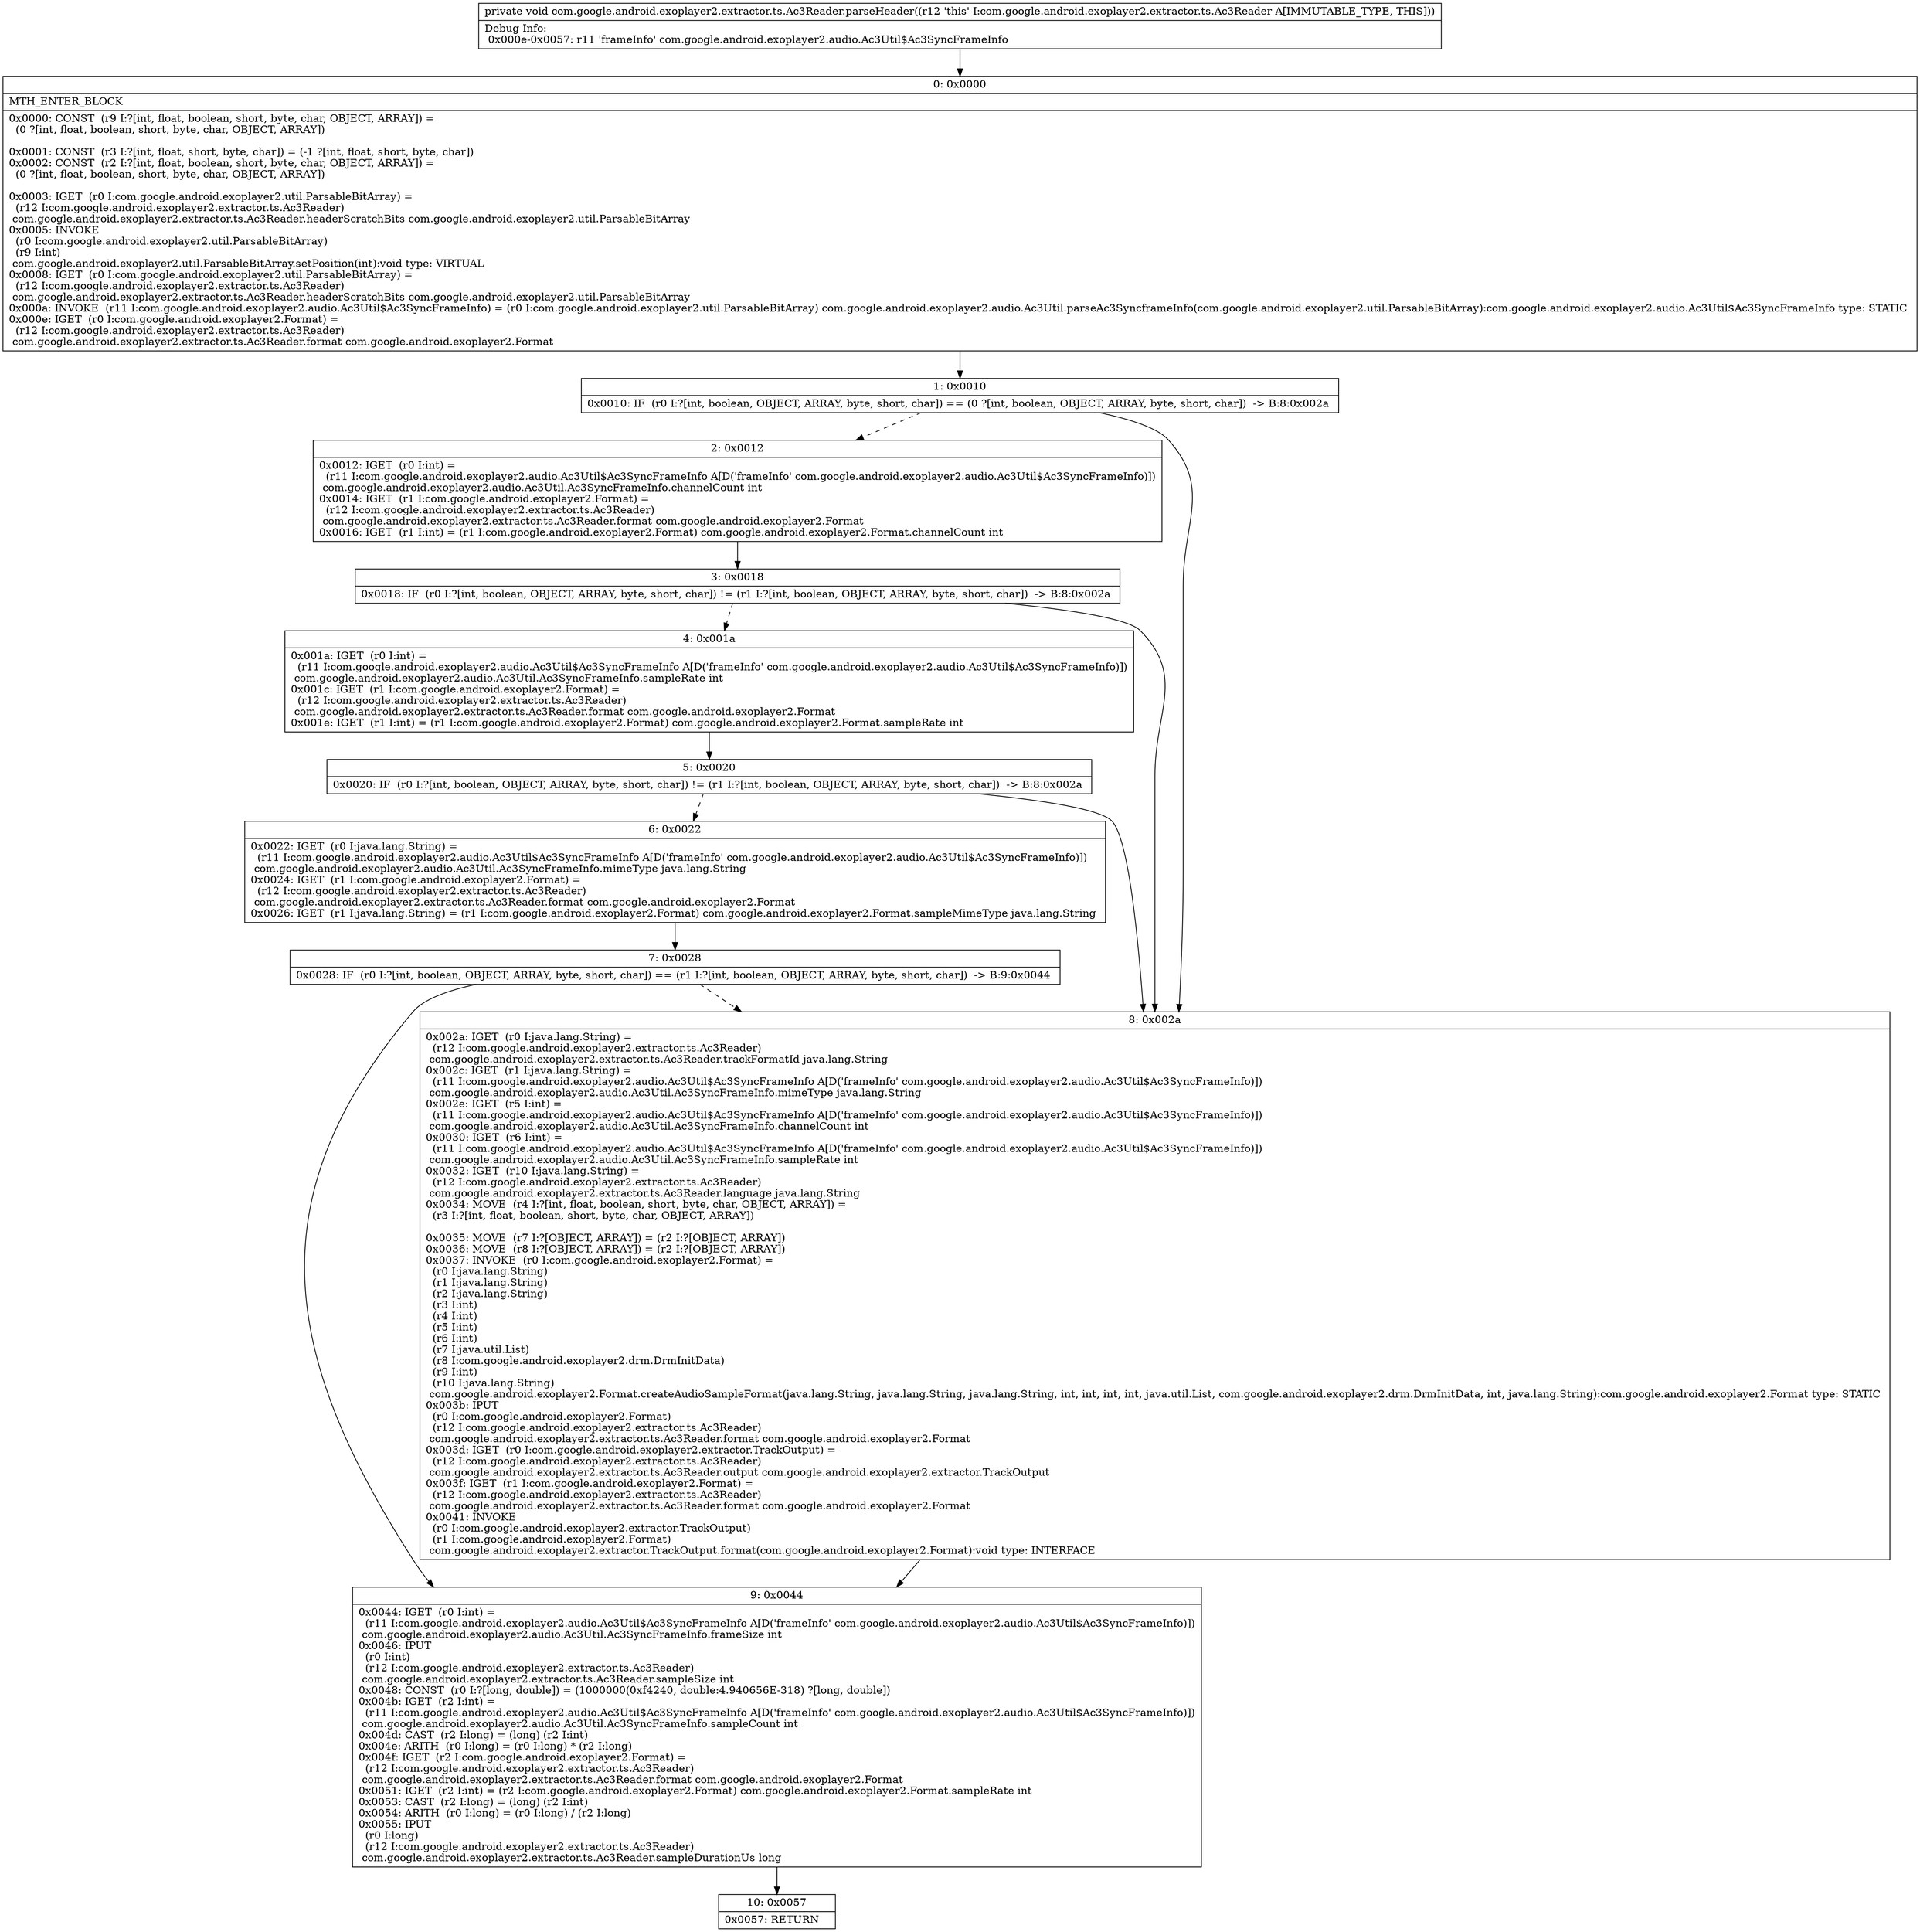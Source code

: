 digraph "CFG forcom.google.android.exoplayer2.extractor.ts.Ac3Reader.parseHeader()V" {
Node_0 [shape=record,label="{0\:\ 0x0000|MTH_ENTER_BLOCK\l|0x0000: CONST  (r9 I:?[int, float, boolean, short, byte, char, OBJECT, ARRAY]) = \l  (0 ?[int, float, boolean, short, byte, char, OBJECT, ARRAY])\l \l0x0001: CONST  (r3 I:?[int, float, short, byte, char]) = (\-1 ?[int, float, short, byte, char]) \l0x0002: CONST  (r2 I:?[int, float, boolean, short, byte, char, OBJECT, ARRAY]) = \l  (0 ?[int, float, boolean, short, byte, char, OBJECT, ARRAY])\l \l0x0003: IGET  (r0 I:com.google.android.exoplayer2.util.ParsableBitArray) = \l  (r12 I:com.google.android.exoplayer2.extractor.ts.Ac3Reader)\l com.google.android.exoplayer2.extractor.ts.Ac3Reader.headerScratchBits com.google.android.exoplayer2.util.ParsableBitArray \l0x0005: INVOKE  \l  (r0 I:com.google.android.exoplayer2.util.ParsableBitArray)\l  (r9 I:int)\l com.google.android.exoplayer2.util.ParsableBitArray.setPosition(int):void type: VIRTUAL \l0x0008: IGET  (r0 I:com.google.android.exoplayer2.util.ParsableBitArray) = \l  (r12 I:com.google.android.exoplayer2.extractor.ts.Ac3Reader)\l com.google.android.exoplayer2.extractor.ts.Ac3Reader.headerScratchBits com.google.android.exoplayer2.util.ParsableBitArray \l0x000a: INVOKE  (r11 I:com.google.android.exoplayer2.audio.Ac3Util$Ac3SyncFrameInfo) = (r0 I:com.google.android.exoplayer2.util.ParsableBitArray) com.google.android.exoplayer2.audio.Ac3Util.parseAc3SyncframeInfo(com.google.android.exoplayer2.util.ParsableBitArray):com.google.android.exoplayer2.audio.Ac3Util$Ac3SyncFrameInfo type: STATIC \l0x000e: IGET  (r0 I:com.google.android.exoplayer2.Format) = \l  (r12 I:com.google.android.exoplayer2.extractor.ts.Ac3Reader)\l com.google.android.exoplayer2.extractor.ts.Ac3Reader.format com.google.android.exoplayer2.Format \l}"];
Node_1 [shape=record,label="{1\:\ 0x0010|0x0010: IF  (r0 I:?[int, boolean, OBJECT, ARRAY, byte, short, char]) == (0 ?[int, boolean, OBJECT, ARRAY, byte, short, char])  \-\> B:8:0x002a \l}"];
Node_2 [shape=record,label="{2\:\ 0x0012|0x0012: IGET  (r0 I:int) = \l  (r11 I:com.google.android.exoplayer2.audio.Ac3Util$Ac3SyncFrameInfo A[D('frameInfo' com.google.android.exoplayer2.audio.Ac3Util$Ac3SyncFrameInfo)])\l com.google.android.exoplayer2.audio.Ac3Util.Ac3SyncFrameInfo.channelCount int \l0x0014: IGET  (r1 I:com.google.android.exoplayer2.Format) = \l  (r12 I:com.google.android.exoplayer2.extractor.ts.Ac3Reader)\l com.google.android.exoplayer2.extractor.ts.Ac3Reader.format com.google.android.exoplayer2.Format \l0x0016: IGET  (r1 I:int) = (r1 I:com.google.android.exoplayer2.Format) com.google.android.exoplayer2.Format.channelCount int \l}"];
Node_3 [shape=record,label="{3\:\ 0x0018|0x0018: IF  (r0 I:?[int, boolean, OBJECT, ARRAY, byte, short, char]) != (r1 I:?[int, boolean, OBJECT, ARRAY, byte, short, char])  \-\> B:8:0x002a \l}"];
Node_4 [shape=record,label="{4\:\ 0x001a|0x001a: IGET  (r0 I:int) = \l  (r11 I:com.google.android.exoplayer2.audio.Ac3Util$Ac3SyncFrameInfo A[D('frameInfo' com.google.android.exoplayer2.audio.Ac3Util$Ac3SyncFrameInfo)])\l com.google.android.exoplayer2.audio.Ac3Util.Ac3SyncFrameInfo.sampleRate int \l0x001c: IGET  (r1 I:com.google.android.exoplayer2.Format) = \l  (r12 I:com.google.android.exoplayer2.extractor.ts.Ac3Reader)\l com.google.android.exoplayer2.extractor.ts.Ac3Reader.format com.google.android.exoplayer2.Format \l0x001e: IGET  (r1 I:int) = (r1 I:com.google.android.exoplayer2.Format) com.google.android.exoplayer2.Format.sampleRate int \l}"];
Node_5 [shape=record,label="{5\:\ 0x0020|0x0020: IF  (r0 I:?[int, boolean, OBJECT, ARRAY, byte, short, char]) != (r1 I:?[int, boolean, OBJECT, ARRAY, byte, short, char])  \-\> B:8:0x002a \l}"];
Node_6 [shape=record,label="{6\:\ 0x0022|0x0022: IGET  (r0 I:java.lang.String) = \l  (r11 I:com.google.android.exoplayer2.audio.Ac3Util$Ac3SyncFrameInfo A[D('frameInfo' com.google.android.exoplayer2.audio.Ac3Util$Ac3SyncFrameInfo)])\l com.google.android.exoplayer2.audio.Ac3Util.Ac3SyncFrameInfo.mimeType java.lang.String \l0x0024: IGET  (r1 I:com.google.android.exoplayer2.Format) = \l  (r12 I:com.google.android.exoplayer2.extractor.ts.Ac3Reader)\l com.google.android.exoplayer2.extractor.ts.Ac3Reader.format com.google.android.exoplayer2.Format \l0x0026: IGET  (r1 I:java.lang.String) = (r1 I:com.google.android.exoplayer2.Format) com.google.android.exoplayer2.Format.sampleMimeType java.lang.String \l}"];
Node_7 [shape=record,label="{7\:\ 0x0028|0x0028: IF  (r0 I:?[int, boolean, OBJECT, ARRAY, byte, short, char]) == (r1 I:?[int, boolean, OBJECT, ARRAY, byte, short, char])  \-\> B:9:0x0044 \l}"];
Node_8 [shape=record,label="{8\:\ 0x002a|0x002a: IGET  (r0 I:java.lang.String) = \l  (r12 I:com.google.android.exoplayer2.extractor.ts.Ac3Reader)\l com.google.android.exoplayer2.extractor.ts.Ac3Reader.trackFormatId java.lang.String \l0x002c: IGET  (r1 I:java.lang.String) = \l  (r11 I:com.google.android.exoplayer2.audio.Ac3Util$Ac3SyncFrameInfo A[D('frameInfo' com.google.android.exoplayer2.audio.Ac3Util$Ac3SyncFrameInfo)])\l com.google.android.exoplayer2.audio.Ac3Util.Ac3SyncFrameInfo.mimeType java.lang.String \l0x002e: IGET  (r5 I:int) = \l  (r11 I:com.google.android.exoplayer2.audio.Ac3Util$Ac3SyncFrameInfo A[D('frameInfo' com.google.android.exoplayer2.audio.Ac3Util$Ac3SyncFrameInfo)])\l com.google.android.exoplayer2.audio.Ac3Util.Ac3SyncFrameInfo.channelCount int \l0x0030: IGET  (r6 I:int) = \l  (r11 I:com.google.android.exoplayer2.audio.Ac3Util$Ac3SyncFrameInfo A[D('frameInfo' com.google.android.exoplayer2.audio.Ac3Util$Ac3SyncFrameInfo)])\l com.google.android.exoplayer2.audio.Ac3Util.Ac3SyncFrameInfo.sampleRate int \l0x0032: IGET  (r10 I:java.lang.String) = \l  (r12 I:com.google.android.exoplayer2.extractor.ts.Ac3Reader)\l com.google.android.exoplayer2.extractor.ts.Ac3Reader.language java.lang.String \l0x0034: MOVE  (r4 I:?[int, float, boolean, short, byte, char, OBJECT, ARRAY]) = \l  (r3 I:?[int, float, boolean, short, byte, char, OBJECT, ARRAY])\l \l0x0035: MOVE  (r7 I:?[OBJECT, ARRAY]) = (r2 I:?[OBJECT, ARRAY]) \l0x0036: MOVE  (r8 I:?[OBJECT, ARRAY]) = (r2 I:?[OBJECT, ARRAY]) \l0x0037: INVOKE  (r0 I:com.google.android.exoplayer2.Format) = \l  (r0 I:java.lang.String)\l  (r1 I:java.lang.String)\l  (r2 I:java.lang.String)\l  (r3 I:int)\l  (r4 I:int)\l  (r5 I:int)\l  (r6 I:int)\l  (r7 I:java.util.List)\l  (r8 I:com.google.android.exoplayer2.drm.DrmInitData)\l  (r9 I:int)\l  (r10 I:java.lang.String)\l com.google.android.exoplayer2.Format.createAudioSampleFormat(java.lang.String, java.lang.String, java.lang.String, int, int, int, int, java.util.List, com.google.android.exoplayer2.drm.DrmInitData, int, java.lang.String):com.google.android.exoplayer2.Format type: STATIC \l0x003b: IPUT  \l  (r0 I:com.google.android.exoplayer2.Format)\l  (r12 I:com.google.android.exoplayer2.extractor.ts.Ac3Reader)\l com.google.android.exoplayer2.extractor.ts.Ac3Reader.format com.google.android.exoplayer2.Format \l0x003d: IGET  (r0 I:com.google.android.exoplayer2.extractor.TrackOutput) = \l  (r12 I:com.google.android.exoplayer2.extractor.ts.Ac3Reader)\l com.google.android.exoplayer2.extractor.ts.Ac3Reader.output com.google.android.exoplayer2.extractor.TrackOutput \l0x003f: IGET  (r1 I:com.google.android.exoplayer2.Format) = \l  (r12 I:com.google.android.exoplayer2.extractor.ts.Ac3Reader)\l com.google.android.exoplayer2.extractor.ts.Ac3Reader.format com.google.android.exoplayer2.Format \l0x0041: INVOKE  \l  (r0 I:com.google.android.exoplayer2.extractor.TrackOutput)\l  (r1 I:com.google.android.exoplayer2.Format)\l com.google.android.exoplayer2.extractor.TrackOutput.format(com.google.android.exoplayer2.Format):void type: INTERFACE \l}"];
Node_9 [shape=record,label="{9\:\ 0x0044|0x0044: IGET  (r0 I:int) = \l  (r11 I:com.google.android.exoplayer2.audio.Ac3Util$Ac3SyncFrameInfo A[D('frameInfo' com.google.android.exoplayer2.audio.Ac3Util$Ac3SyncFrameInfo)])\l com.google.android.exoplayer2.audio.Ac3Util.Ac3SyncFrameInfo.frameSize int \l0x0046: IPUT  \l  (r0 I:int)\l  (r12 I:com.google.android.exoplayer2.extractor.ts.Ac3Reader)\l com.google.android.exoplayer2.extractor.ts.Ac3Reader.sampleSize int \l0x0048: CONST  (r0 I:?[long, double]) = (1000000(0xf4240, double:4.940656E\-318) ?[long, double]) \l0x004b: IGET  (r2 I:int) = \l  (r11 I:com.google.android.exoplayer2.audio.Ac3Util$Ac3SyncFrameInfo A[D('frameInfo' com.google.android.exoplayer2.audio.Ac3Util$Ac3SyncFrameInfo)])\l com.google.android.exoplayer2.audio.Ac3Util.Ac3SyncFrameInfo.sampleCount int \l0x004d: CAST  (r2 I:long) = (long) (r2 I:int) \l0x004e: ARITH  (r0 I:long) = (r0 I:long) * (r2 I:long) \l0x004f: IGET  (r2 I:com.google.android.exoplayer2.Format) = \l  (r12 I:com.google.android.exoplayer2.extractor.ts.Ac3Reader)\l com.google.android.exoplayer2.extractor.ts.Ac3Reader.format com.google.android.exoplayer2.Format \l0x0051: IGET  (r2 I:int) = (r2 I:com.google.android.exoplayer2.Format) com.google.android.exoplayer2.Format.sampleRate int \l0x0053: CAST  (r2 I:long) = (long) (r2 I:int) \l0x0054: ARITH  (r0 I:long) = (r0 I:long) \/ (r2 I:long) \l0x0055: IPUT  \l  (r0 I:long)\l  (r12 I:com.google.android.exoplayer2.extractor.ts.Ac3Reader)\l com.google.android.exoplayer2.extractor.ts.Ac3Reader.sampleDurationUs long \l}"];
Node_10 [shape=record,label="{10\:\ 0x0057|0x0057: RETURN   \l}"];
MethodNode[shape=record,label="{private void com.google.android.exoplayer2.extractor.ts.Ac3Reader.parseHeader((r12 'this' I:com.google.android.exoplayer2.extractor.ts.Ac3Reader A[IMMUTABLE_TYPE, THIS]))  | Debug Info:\l  0x000e\-0x0057: r11 'frameInfo' com.google.android.exoplayer2.audio.Ac3Util$Ac3SyncFrameInfo\l}"];
MethodNode -> Node_0;
Node_0 -> Node_1;
Node_1 -> Node_2[style=dashed];
Node_1 -> Node_8;
Node_2 -> Node_3;
Node_3 -> Node_4[style=dashed];
Node_3 -> Node_8;
Node_4 -> Node_5;
Node_5 -> Node_6[style=dashed];
Node_5 -> Node_8;
Node_6 -> Node_7;
Node_7 -> Node_8[style=dashed];
Node_7 -> Node_9;
Node_8 -> Node_9;
Node_9 -> Node_10;
}

